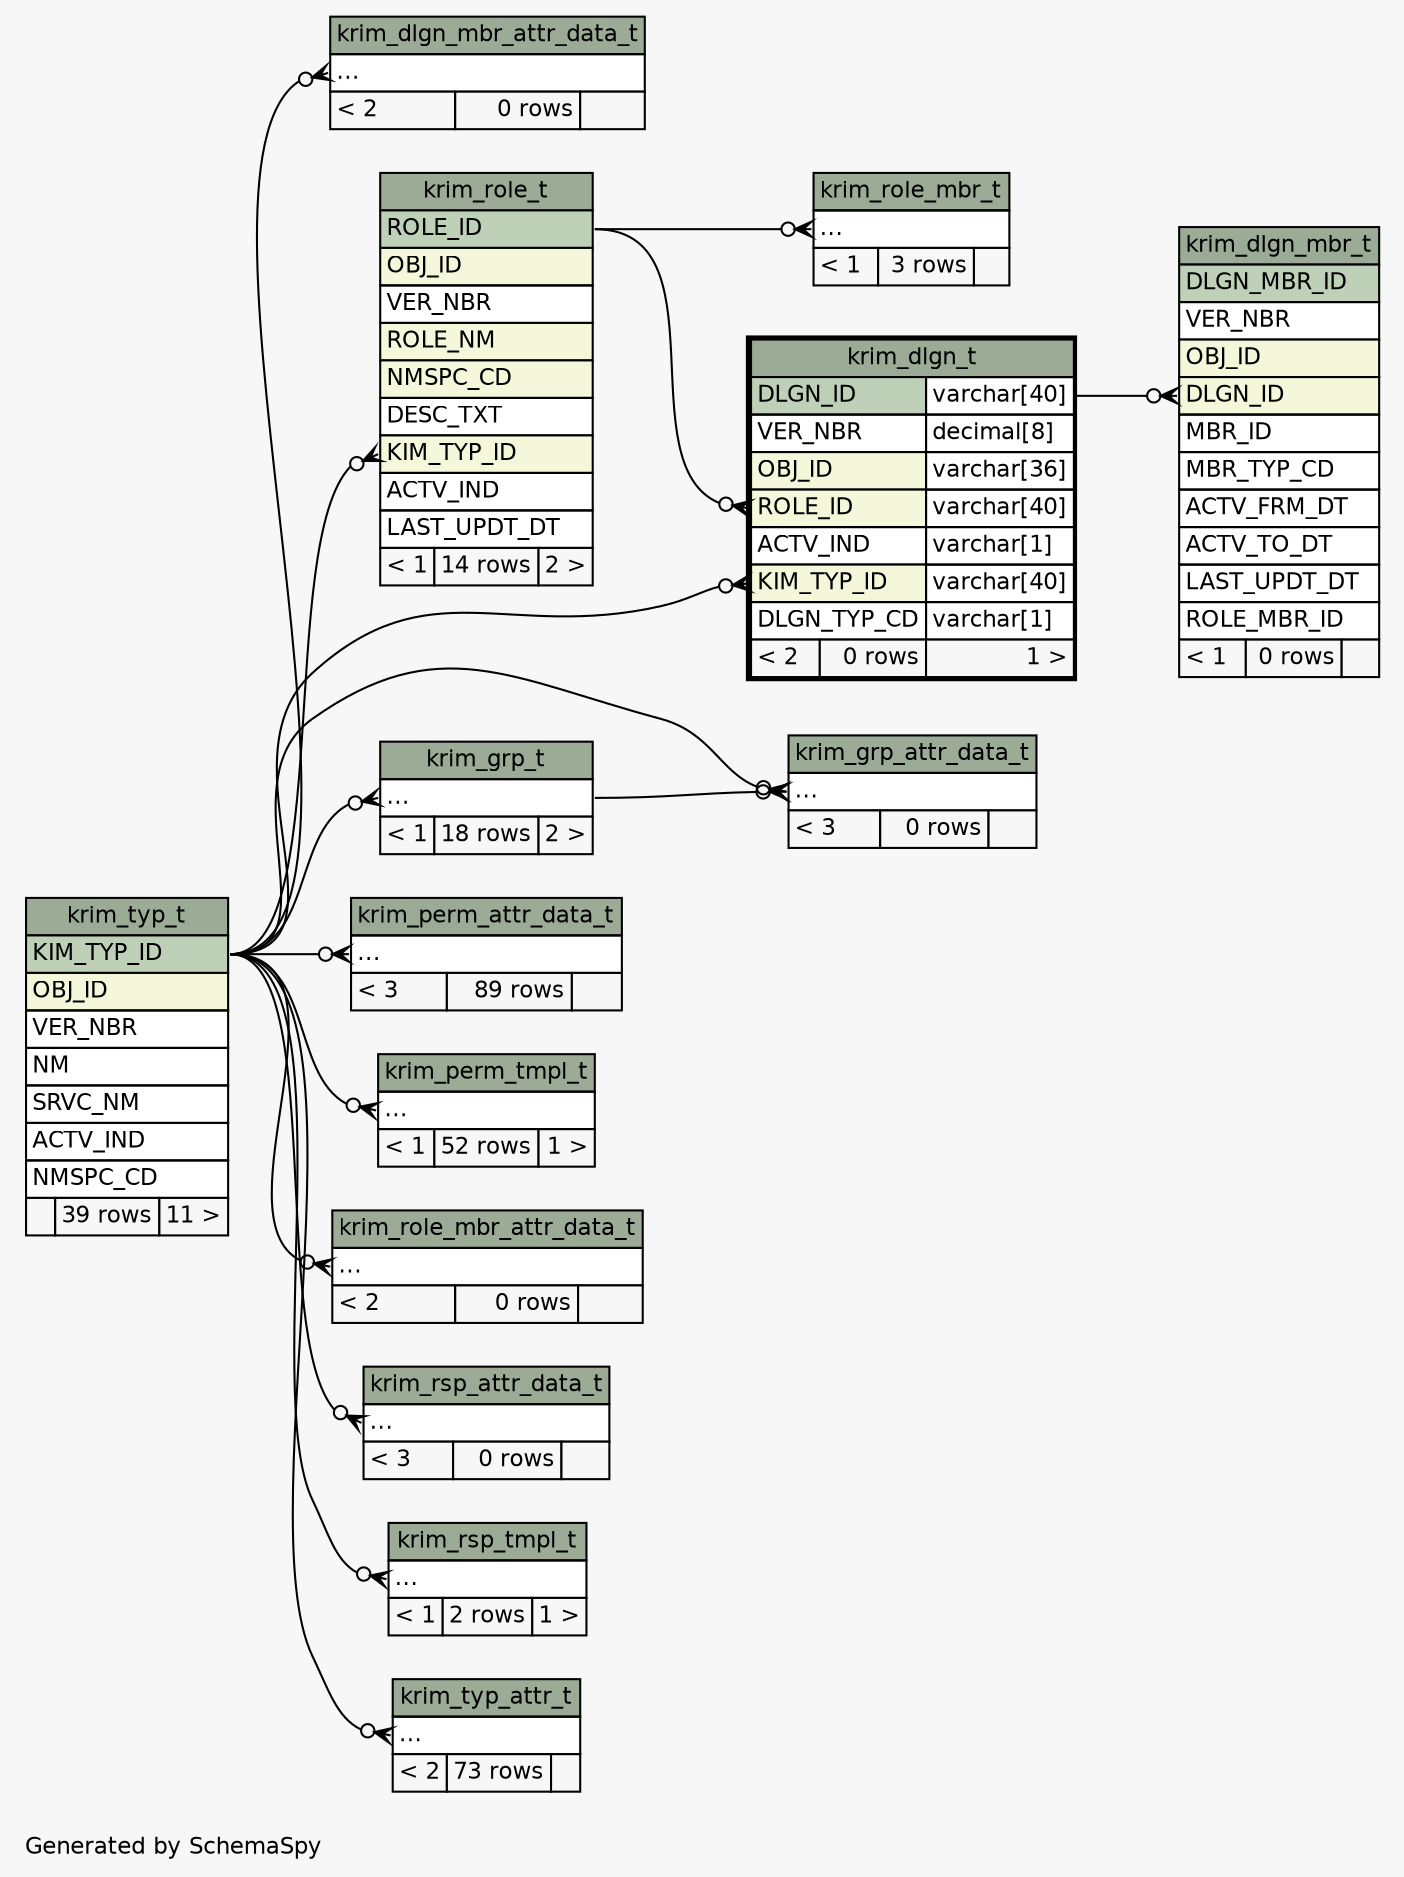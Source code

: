 // dot 2.28.0 on Mac OS X 10.7.2
// SchemaSpy rev 590
digraph "twoDegreesRelationshipsDiagram" {
  graph [
    rankdir="RL"
    bgcolor="#f7f7f7"
    label="\nGenerated by SchemaSpy"
    labeljust="l"
    nodesep="0.18"
    ranksep="0.46"
    fontname="Helvetica"
    fontsize="11"
  ];
  node [
    fontname="Helvetica"
    fontsize="11"
    shape="plaintext"
  ];
  edge [
    arrowsize="0.8"
  ];
  "krim_dlgn_mbr_attr_data_t":"elipses":w -> "krim_typ_t":"KIM_TYP_ID":e [arrowhead=none dir=back arrowtail=crowodot];
  "krim_dlgn_mbr_t":"DLGN_ID":w -> "krim_dlgn_t":"DLGN_ID.type":e [arrowhead=none dir=back arrowtail=crowodot];
  "krim_dlgn_t":"KIM_TYP_ID":w -> "krim_typ_t":"KIM_TYP_ID":e [arrowhead=none dir=back arrowtail=crowodot];
  "krim_dlgn_t":"ROLE_ID":w -> "krim_role_t":"ROLE_ID":e [arrowhead=none dir=back arrowtail=crowodot];
  "krim_grp_attr_data_t":"elipses":w -> "krim_grp_t":"elipses":e [arrowhead=none dir=back arrowtail=crowodot];
  "krim_grp_attr_data_t":"elipses":w -> "krim_typ_t":"KIM_TYP_ID":e [arrowhead=none dir=back arrowtail=crowodot];
  "krim_grp_t":"elipses":w -> "krim_typ_t":"KIM_TYP_ID":e [arrowhead=none dir=back arrowtail=crowodot];
  "krim_perm_attr_data_t":"elipses":w -> "krim_typ_t":"KIM_TYP_ID":e [arrowhead=none dir=back arrowtail=crowodot];
  "krim_perm_tmpl_t":"elipses":w -> "krim_typ_t":"KIM_TYP_ID":e [arrowhead=none dir=back arrowtail=crowodot];
  "krim_role_mbr_attr_data_t":"elipses":w -> "krim_typ_t":"KIM_TYP_ID":e [arrowhead=none dir=back arrowtail=crowodot];
  "krim_role_mbr_t":"elipses":w -> "krim_role_t":"ROLE_ID":e [arrowhead=none dir=back arrowtail=crowodot];
  "krim_role_t":"KIM_TYP_ID":w -> "krim_typ_t":"KIM_TYP_ID":e [arrowhead=none dir=back arrowtail=crowodot];
  "krim_rsp_attr_data_t":"elipses":w -> "krim_typ_t":"KIM_TYP_ID":e [arrowhead=none dir=back arrowtail=crowodot];
  "krim_rsp_tmpl_t":"elipses":w -> "krim_typ_t":"KIM_TYP_ID":e [arrowhead=none dir=back arrowtail=crowodot];
  "krim_typ_attr_t":"elipses":w -> "krim_typ_t":"KIM_TYP_ID":e [arrowhead=none dir=back arrowtail=crowodot];
  "krim_dlgn_mbr_attr_data_t" [
    label=<
    <TABLE BORDER="0" CELLBORDER="1" CELLSPACING="0" BGCOLOR="#ffffff">
      <TR><TD COLSPAN="3" BGCOLOR="#9bab96" ALIGN="CENTER">krim_dlgn_mbr_attr_data_t</TD></TR>
      <TR><TD PORT="elipses" COLSPAN="3" ALIGN="LEFT">...</TD></TR>
      <TR><TD ALIGN="LEFT" BGCOLOR="#f7f7f7">&lt; 2</TD><TD ALIGN="RIGHT" BGCOLOR="#f7f7f7">0 rows</TD><TD ALIGN="RIGHT" BGCOLOR="#f7f7f7">  </TD></TR>
    </TABLE>>
    URL="krim_dlgn_mbr_attr_data_t.html"
    tooltip="krim_dlgn_mbr_attr_data_t"
  ];
  "krim_dlgn_mbr_t" [
    label=<
    <TABLE BORDER="0" CELLBORDER="1" CELLSPACING="0" BGCOLOR="#ffffff">
      <TR><TD COLSPAN="3" BGCOLOR="#9bab96" ALIGN="CENTER">krim_dlgn_mbr_t</TD></TR>
      <TR><TD PORT="DLGN_MBR_ID" COLSPAN="3" BGCOLOR="#bed1b8" ALIGN="LEFT">DLGN_MBR_ID</TD></TR>
      <TR><TD PORT="VER_NBR" COLSPAN="3" ALIGN="LEFT">VER_NBR</TD></TR>
      <TR><TD PORT="OBJ_ID" COLSPAN="3" BGCOLOR="#f4f7da" ALIGN="LEFT">OBJ_ID</TD></TR>
      <TR><TD PORT="DLGN_ID" COLSPAN="3" BGCOLOR="#f4f7da" ALIGN="LEFT">DLGN_ID</TD></TR>
      <TR><TD PORT="MBR_ID" COLSPAN="3" ALIGN="LEFT">MBR_ID</TD></TR>
      <TR><TD PORT="MBR_TYP_CD" COLSPAN="3" ALIGN="LEFT">MBR_TYP_CD</TD></TR>
      <TR><TD PORT="ACTV_FRM_DT" COLSPAN="3" ALIGN="LEFT">ACTV_FRM_DT</TD></TR>
      <TR><TD PORT="ACTV_TO_DT" COLSPAN="3" ALIGN="LEFT">ACTV_TO_DT</TD></TR>
      <TR><TD PORT="LAST_UPDT_DT" COLSPAN="3" ALIGN="LEFT">LAST_UPDT_DT</TD></TR>
      <TR><TD PORT="ROLE_MBR_ID" COLSPAN="3" ALIGN="LEFT">ROLE_MBR_ID</TD></TR>
      <TR><TD ALIGN="LEFT" BGCOLOR="#f7f7f7">&lt; 1</TD><TD ALIGN="RIGHT" BGCOLOR="#f7f7f7">0 rows</TD><TD ALIGN="RIGHT" BGCOLOR="#f7f7f7">  </TD></TR>
    </TABLE>>
    URL="krim_dlgn_mbr_t.html"
    tooltip="krim_dlgn_mbr_t"
  ];
  "krim_dlgn_t" [
    label=<
    <TABLE BORDER="2" CELLBORDER="1" CELLSPACING="0" BGCOLOR="#ffffff">
      <TR><TD COLSPAN="3" BGCOLOR="#9bab96" ALIGN="CENTER">krim_dlgn_t</TD></TR>
      <TR><TD PORT="DLGN_ID" COLSPAN="2" BGCOLOR="#bed1b8" ALIGN="LEFT">DLGN_ID</TD><TD PORT="DLGN_ID.type" ALIGN="LEFT">varchar[40]</TD></TR>
      <TR><TD PORT="VER_NBR" COLSPAN="2" ALIGN="LEFT">VER_NBR</TD><TD PORT="VER_NBR.type" ALIGN="LEFT">decimal[8]</TD></TR>
      <TR><TD PORT="OBJ_ID" COLSPAN="2" BGCOLOR="#f4f7da" ALIGN="LEFT">OBJ_ID</TD><TD PORT="OBJ_ID.type" ALIGN="LEFT">varchar[36]</TD></TR>
      <TR><TD PORT="ROLE_ID" COLSPAN="2" BGCOLOR="#f4f7da" ALIGN="LEFT">ROLE_ID</TD><TD PORT="ROLE_ID.type" ALIGN="LEFT">varchar[40]</TD></TR>
      <TR><TD PORT="ACTV_IND" COLSPAN="2" ALIGN="LEFT">ACTV_IND</TD><TD PORT="ACTV_IND.type" ALIGN="LEFT">varchar[1]</TD></TR>
      <TR><TD PORT="KIM_TYP_ID" COLSPAN="2" BGCOLOR="#f4f7da" ALIGN="LEFT">KIM_TYP_ID</TD><TD PORT="KIM_TYP_ID.type" ALIGN="LEFT">varchar[40]</TD></TR>
      <TR><TD PORT="DLGN_TYP_CD" COLSPAN="2" ALIGN="LEFT">DLGN_TYP_CD</TD><TD PORT="DLGN_TYP_CD.type" ALIGN="LEFT">varchar[1]</TD></TR>
      <TR><TD ALIGN="LEFT" BGCOLOR="#f7f7f7">&lt; 2</TD><TD ALIGN="RIGHT" BGCOLOR="#f7f7f7">0 rows</TD><TD ALIGN="RIGHT" BGCOLOR="#f7f7f7">1 &gt;</TD></TR>
    </TABLE>>
    URL="krim_dlgn_t.html"
    tooltip="krim_dlgn_t"
  ];
  "krim_grp_attr_data_t" [
    label=<
    <TABLE BORDER="0" CELLBORDER="1" CELLSPACING="0" BGCOLOR="#ffffff">
      <TR><TD COLSPAN="3" BGCOLOR="#9bab96" ALIGN="CENTER">krim_grp_attr_data_t</TD></TR>
      <TR><TD PORT="elipses" COLSPAN="3" ALIGN="LEFT">...</TD></TR>
      <TR><TD ALIGN="LEFT" BGCOLOR="#f7f7f7">&lt; 3</TD><TD ALIGN="RIGHT" BGCOLOR="#f7f7f7">0 rows</TD><TD ALIGN="RIGHT" BGCOLOR="#f7f7f7">  </TD></TR>
    </TABLE>>
    URL="krim_grp_attr_data_t.html"
    tooltip="krim_grp_attr_data_t"
  ];
  "krim_grp_t" [
    label=<
    <TABLE BORDER="0" CELLBORDER="1" CELLSPACING="0" BGCOLOR="#ffffff">
      <TR><TD COLSPAN="3" BGCOLOR="#9bab96" ALIGN="CENTER">krim_grp_t</TD></TR>
      <TR><TD PORT="elipses" COLSPAN="3" ALIGN="LEFT">...</TD></TR>
      <TR><TD ALIGN="LEFT" BGCOLOR="#f7f7f7">&lt; 1</TD><TD ALIGN="RIGHT" BGCOLOR="#f7f7f7">18 rows</TD><TD ALIGN="RIGHT" BGCOLOR="#f7f7f7">2 &gt;</TD></TR>
    </TABLE>>
    URL="krim_grp_t.html"
    tooltip="krim_grp_t"
  ];
  "krim_perm_attr_data_t" [
    label=<
    <TABLE BORDER="0" CELLBORDER="1" CELLSPACING="0" BGCOLOR="#ffffff">
      <TR><TD COLSPAN="3" BGCOLOR="#9bab96" ALIGN="CENTER">krim_perm_attr_data_t</TD></TR>
      <TR><TD PORT="elipses" COLSPAN="3" ALIGN="LEFT">...</TD></TR>
      <TR><TD ALIGN="LEFT" BGCOLOR="#f7f7f7">&lt; 3</TD><TD ALIGN="RIGHT" BGCOLOR="#f7f7f7">89 rows</TD><TD ALIGN="RIGHT" BGCOLOR="#f7f7f7">  </TD></TR>
    </TABLE>>
    URL="krim_perm_attr_data_t.html"
    tooltip="krim_perm_attr_data_t"
  ];
  "krim_perm_tmpl_t" [
    label=<
    <TABLE BORDER="0" CELLBORDER="1" CELLSPACING="0" BGCOLOR="#ffffff">
      <TR><TD COLSPAN="3" BGCOLOR="#9bab96" ALIGN="CENTER">krim_perm_tmpl_t</TD></TR>
      <TR><TD PORT="elipses" COLSPAN="3" ALIGN="LEFT">...</TD></TR>
      <TR><TD ALIGN="LEFT" BGCOLOR="#f7f7f7">&lt; 1</TD><TD ALIGN="RIGHT" BGCOLOR="#f7f7f7">52 rows</TD><TD ALIGN="RIGHT" BGCOLOR="#f7f7f7">1 &gt;</TD></TR>
    </TABLE>>
    URL="krim_perm_tmpl_t.html"
    tooltip="krim_perm_tmpl_t"
  ];
  "krim_role_mbr_attr_data_t" [
    label=<
    <TABLE BORDER="0" CELLBORDER="1" CELLSPACING="0" BGCOLOR="#ffffff">
      <TR><TD COLSPAN="3" BGCOLOR="#9bab96" ALIGN="CENTER">krim_role_mbr_attr_data_t</TD></TR>
      <TR><TD PORT="elipses" COLSPAN="3" ALIGN="LEFT">...</TD></TR>
      <TR><TD ALIGN="LEFT" BGCOLOR="#f7f7f7">&lt; 2</TD><TD ALIGN="RIGHT" BGCOLOR="#f7f7f7">0 rows</TD><TD ALIGN="RIGHT" BGCOLOR="#f7f7f7">  </TD></TR>
    </TABLE>>
    URL="krim_role_mbr_attr_data_t.html"
    tooltip="krim_role_mbr_attr_data_t"
  ];
  "krim_role_mbr_t" [
    label=<
    <TABLE BORDER="0" CELLBORDER="1" CELLSPACING="0" BGCOLOR="#ffffff">
      <TR><TD COLSPAN="3" BGCOLOR="#9bab96" ALIGN="CENTER">krim_role_mbr_t</TD></TR>
      <TR><TD PORT="elipses" COLSPAN="3" ALIGN="LEFT">...</TD></TR>
      <TR><TD ALIGN="LEFT" BGCOLOR="#f7f7f7">&lt; 1</TD><TD ALIGN="RIGHT" BGCOLOR="#f7f7f7">3 rows</TD><TD ALIGN="RIGHT" BGCOLOR="#f7f7f7">  </TD></TR>
    </TABLE>>
    URL="krim_role_mbr_t.html"
    tooltip="krim_role_mbr_t"
  ];
  "krim_role_t" [
    label=<
    <TABLE BORDER="0" CELLBORDER="1" CELLSPACING="0" BGCOLOR="#ffffff">
      <TR><TD COLSPAN="3" BGCOLOR="#9bab96" ALIGN="CENTER">krim_role_t</TD></TR>
      <TR><TD PORT="ROLE_ID" COLSPAN="3" BGCOLOR="#bed1b8" ALIGN="LEFT">ROLE_ID</TD></TR>
      <TR><TD PORT="OBJ_ID" COLSPAN="3" BGCOLOR="#f4f7da" ALIGN="LEFT">OBJ_ID</TD></TR>
      <TR><TD PORT="VER_NBR" COLSPAN="3" ALIGN="LEFT">VER_NBR</TD></TR>
      <TR><TD PORT="ROLE_NM" COLSPAN="3" BGCOLOR="#f4f7da" ALIGN="LEFT">ROLE_NM</TD></TR>
      <TR><TD PORT="NMSPC_CD" COLSPAN="3" BGCOLOR="#f4f7da" ALIGN="LEFT">NMSPC_CD</TD></TR>
      <TR><TD PORT="DESC_TXT" COLSPAN="3" ALIGN="LEFT">DESC_TXT</TD></TR>
      <TR><TD PORT="KIM_TYP_ID" COLSPAN="3" BGCOLOR="#f4f7da" ALIGN="LEFT">KIM_TYP_ID</TD></TR>
      <TR><TD PORT="ACTV_IND" COLSPAN="3" ALIGN="LEFT">ACTV_IND</TD></TR>
      <TR><TD PORT="LAST_UPDT_DT" COLSPAN="3" ALIGN="LEFT">LAST_UPDT_DT</TD></TR>
      <TR><TD ALIGN="LEFT" BGCOLOR="#f7f7f7">&lt; 1</TD><TD ALIGN="RIGHT" BGCOLOR="#f7f7f7">14 rows</TD><TD ALIGN="RIGHT" BGCOLOR="#f7f7f7">2 &gt;</TD></TR>
    </TABLE>>
    URL="krim_role_t.html"
    tooltip="krim_role_t"
  ];
  "krim_rsp_attr_data_t" [
    label=<
    <TABLE BORDER="0" CELLBORDER="1" CELLSPACING="0" BGCOLOR="#ffffff">
      <TR><TD COLSPAN="3" BGCOLOR="#9bab96" ALIGN="CENTER">krim_rsp_attr_data_t</TD></TR>
      <TR><TD PORT="elipses" COLSPAN="3" ALIGN="LEFT">...</TD></TR>
      <TR><TD ALIGN="LEFT" BGCOLOR="#f7f7f7">&lt; 3</TD><TD ALIGN="RIGHT" BGCOLOR="#f7f7f7">0 rows</TD><TD ALIGN="RIGHT" BGCOLOR="#f7f7f7">  </TD></TR>
    </TABLE>>
    URL="krim_rsp_attr_data_t.html"
    tooltip="krim_rsp_attr_data_t"
  ];
  "krim_rsp_tmpl_t" [
    label=<
    <TABLE BORDER="0" CELLBORDER="1" CELLSPACING="0" BGCOLOR="#ffffff">
      <TR><TD COLSPAN="3" BGCOLOR="#9bab96" ALIGN="CENTER">krim_rsp_tmpl_t</TD></TR>
      <TR><TD PORT="elipses" COLSPAN="3" ALIGN="LEFT">...</TD></TR>
      <TR><TD ALIGN="LEFT" BGCOLOR="#f7f7f7">&lt; 1</TD><TD ALIGN="RIGHT" BGCOLOR="#f7f7f7">2 rows</TD><TD ALIGN="RIGHT" BGCOLOR="#f7f7f7">1 &gt;</TD></TR>
    </TABLE>>
    URL="krim_rsp_tmpl_t.html"
    tooltip="krim_rsp_tmpl_t"
  ];
  "krim_typ_attr_t" [
    label=<
    <TABLE BORDER="0" CELLBORDER="1" CELLSPACING="0" BGCOLOR="#ffffff">
      <TR><TD COLSPAN="3" BGCOLOR="#9bab96" ALIGN="CENTER">krim_typ_attr_t</TD></TR>
      <TR><TD PORT="elipses" COLSPAN="3" ALIGN="LEFT">...</TD></TR>
      <TR><TD ALIGN="LEFT" BGCOLOR="#f7f7f7">&lt; 2</TD><TD ALIGN="RIGHT" BGCOLOR="#f7f7f7">73 rows</TD><TD ALIGN="RIGHT" BGCOLOR="#f7f7f7">  </TD></TR>
    </TABLE>>
    URL="krim_typ_attr_t.html"
    tooltip="krim_typ_attr_t"
  ];
  "krim_typ_t" [
    label=<
    <TABLE BORDER="0" CELLBORDER="1" CELLSPACING="0" BGCOLOR="#ffffff">
      <TR><TD COLSPAN="3" BGCOLOR="#9bab96" ALIGN="CENTER">krim_typ_t</TD></TR>
      <TR><TD PORT="KIM_TYP_ID" COLSPAN="3" BGCOLOR="#bed1b8" ALIGN="LEFT">KIM_TYP_ID</TD></TR>
      <TR><TD PORT="OBJ_ID" COLSPAN="3" BGCOLOR="#f4f7da" ALIGN="LEFT">OBJ_ID</TD></TR>
      <TR><TD PORT="VER_NBR" COLSPAN="3" ALIGN="LEFT">VER_NBR</TD></TR>
      <TR><TD PORT="NM" COLSPAN="3" ALIGN="LEFT">NM</TD></TR>
      <TR><TD PORT="SRVC_NM" COLSPAN="3" ALIGN="LEFT">SRVC_NM</TD></TR>
      <TR><TD PORT="ACTV_IND" COLSPAN="3" ALIGN="LEFT">ACTV_IND</TD></TR>
      <TR><TD PORT="NMSPC_CD" COLSPAN="3" ALIGN="LEFT">NMSPC_CD</TD></TR>
      <TR><TD ALIGN="LEFT" BGCOLOR="#f7f7f7">  </TD><TD ALIGN="RIGHT" BGCOLOR="#f7f7f7">39 rows</TD><TD ALIGN="RIGHT" BGCOLOR="#f7f7f7">11 &gt;</TD></TR>
    </TABLE>>
    URL="krim_typ_t.html"
    tooltip="krim_typ_t"
  ];
}
